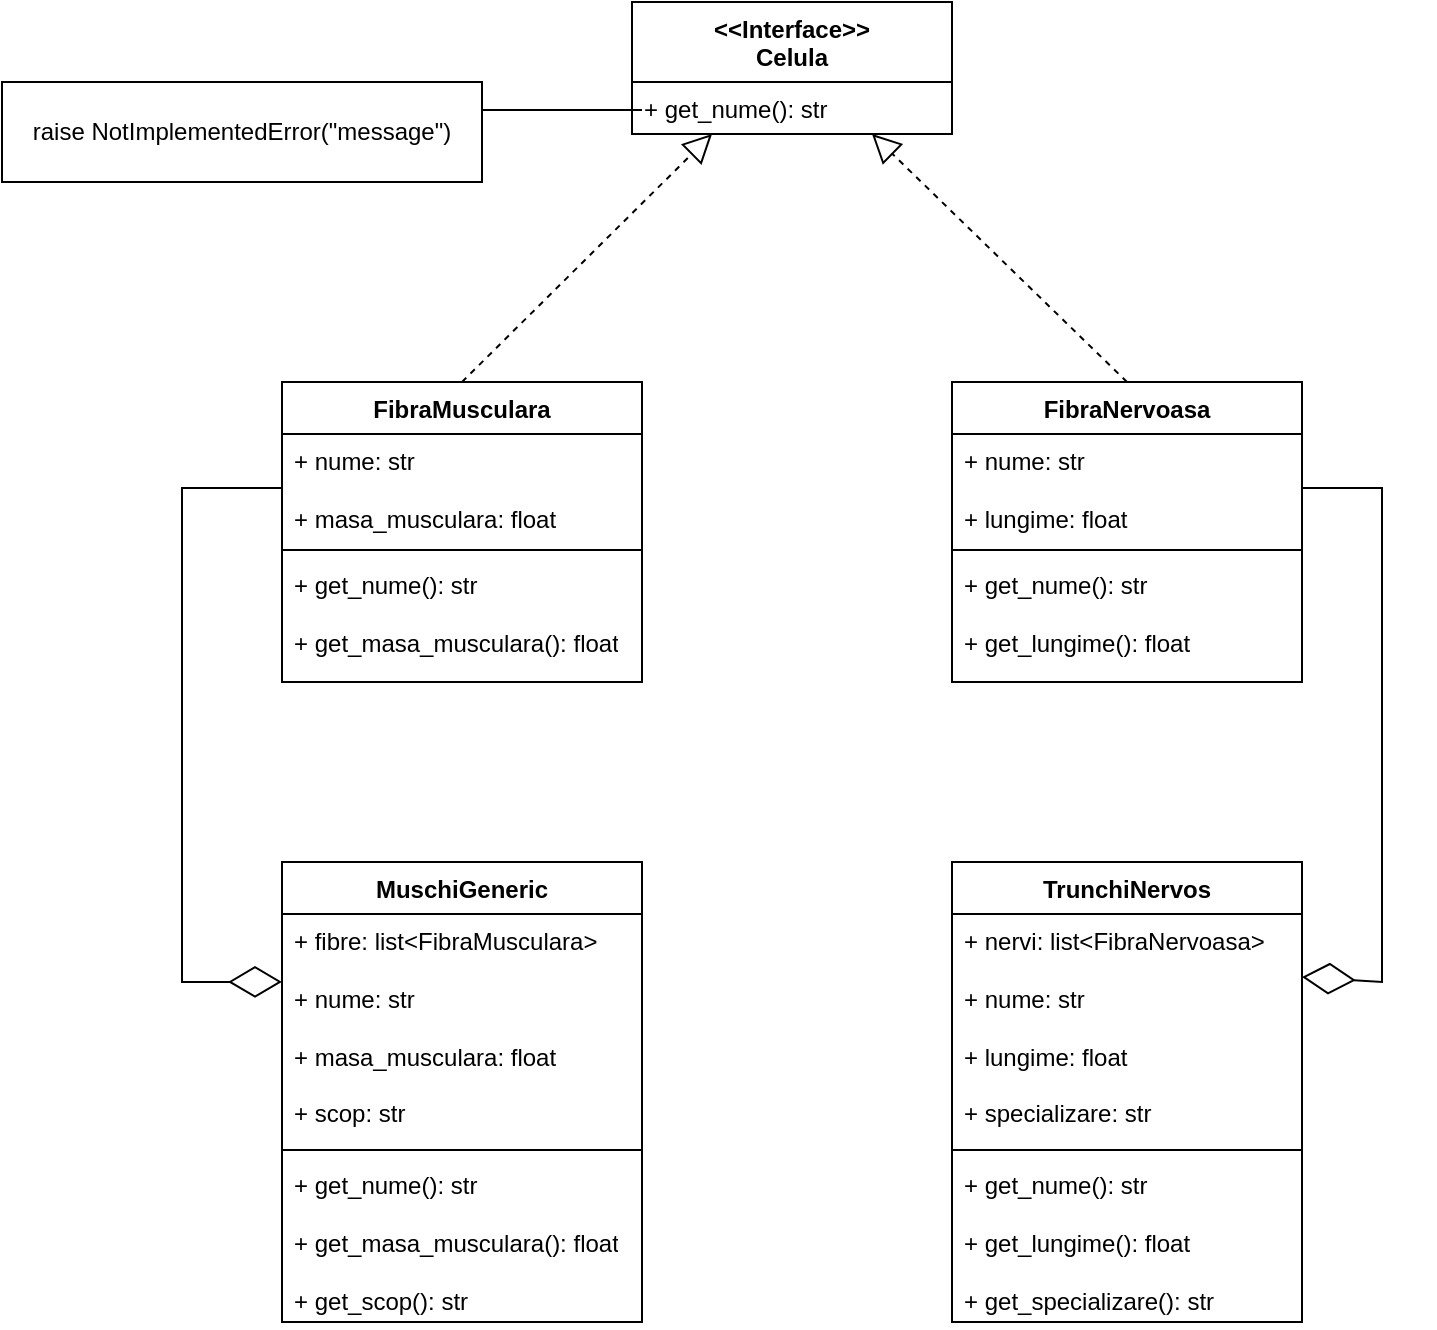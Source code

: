 <mxfile version="24.2.1" type="device">
  <diagram name="Page-1" id="c7t8CgwNdclkVHpCehdY">
    <mxGraphModel dx="853" dy="720" grid="1" gridSize="10" guides="1" tooltips="1" connect="1" arrows="1" fold="1" page="1" pageScale="1" pageWidth="850" pageHeight="1100" math="0" shadow="0">
      <root>
        <mxCell id="0" />
        <mxCell id="1" parent="0" />
        <mxCell id="j-F1Ymipl8nEn8MkU4An-6" value="&lt;div&gt;&amp;lt;&amp;lt;Interface&amp;gt;&amp;gt;&lt;/div&gt;&lt;div&gt;Celula&lt;br&gt;&lt;/div&gt;" style="swimlane;fontStyle=1;align=center;verticalAlign=top;childLayout=stackLayout;horizontal=1;startSize=40;horizontalStack=0;resizeParent=1;resizeParentMax=0;resizeLast=0;collapsible=1;marginBottom=0;whiteSpace=wrap;html=1;" vertex="1" parent="1">
          <mxGeometry x="345" y="150" width="160" height="66" as="geometry" />
        </mxCell>
        <mxCell id="j-F1Ymipl8nEn8MkU4An-9" value="+ get_nume(): str" style="text;strokeColor=none;fillColor=none;align=left;verticalAlign=top;spacingLeft=4;spacingRight=4;overflow=hidden;rotatable=0;points=[[0,0.5],[1,0.5]];portConstraint=eastwest;whiteSpace=wrap;html=1;" vertex="1" parent="j-F1Ymipl8nEn8MkU4An-6">
          <mxGeometry y="40" width="160" height="26" as="geometry" />
        </mxCell>
        <mxCell id="j-F1Ymipl8nEn8MkU4An-10" value="raise NotImplementedError(&quot;message&quot;)" style="html=1;whiteSpace=wrap;" vertex="1" parent="1">
          <mxGeometry x="30" y="190" width="240" height="50" as="geometry" />
        </mxCell>
        <mxCell id="j-F1Ymipl8nEn8MkU4An-11" value="" style="line;strokeWidth=1;fillColor=none;align=left;verticalAlign=middle;spacingTop=-1;spacingLeft=3;spacingRight=3;rotatable=0;labelPosition=right;points=[];portConstraint=eastwest;strokeColor=inherit;" vertex="1" parent="1">
          <mxGeometry x="270" y="200" width="80" height="8" as="geometry" />
        </mxCell>
        <mxCell id="j-F1Ymipl8nEn8MkU4An-13" value="FibraMusculara" style="swimlane;fontStyle=1;align=center;verticalAlign=top;childLayout=stackLayout;horizontal=1;startSize=26;horizontalStack=0;resizeParent=1;resizeParentMax=0;resizeLast=0;collapsible=1;marginBottom=0;whiteSpace=wrap;html=1;" vertex="1" parent="1">
          <mxGeometry x="170" y="340" width="180" height="150" as="geometry" />
        </mxCell>
        <mxCell id="j-F1Ymipl8nEn8MkU4An-14" value="&lt;div&gt;+ nume: str&lt;/div&gt;&lt;div&gt;&lt;br&gt;&lt;/div&gt;&lt;div&gt;+ masa_musculara: float&lt;br&gt;&lt;/div&gt;" style="text;strokeColor=none;fillColor=none;align=left;verticalAlign=top;spacingLeft=4;spacingRight=4;overflow=hidden;rotatable=0;points=[[0,0.5],[1,0.5]];portConstraint=eastwest;whiteSpace=wrap;html=1;" vertex="1" parent="j-F1Ymipl8nEn8MkU4An-13">
          <mxGeometry y="26" width="180" height="54" as="geometry" />
        </mxCell>
        <mxCell id="j-F1Ymipl8nEn8MkU4An-15" value="" style="line;strokeWidth=1;fillColor=none;align=left;verticalAlign=middle;spacingTop=-1;spacingLeft=3;spacingRight=3;rotatable=0;labelPosition=right;points=[];portConstraint=eastwest;strokeColor=inherit;" vertex="1" parent="j-F1Ymipl8nEn8MkU4An-13">
          <mxGeometry y="80" width="180" height="8" as="geometry" />
        </mxCell>
        <mxCell id="j-F1Ymipl8nEn8MkU4An-16" value="&lt;div&gt;+ get_nume(): str&lt;/div&gt;&lt;div&gt;&lt;br&gt;&lt;/div&gt;&lt;div&gt;+ get_masa_musculara(): float&lt;br&gt;&lt;/div&gt;" style="text;strokeColor=none;fillColor=none;align=left;verticalAlign=top;spacingLeft=4;spacingRight=4;overflow=hidden;rotatable=0;points=[[0,0.5],[1,0.5]];portConstraint=eastwest;whiteSpace=wrap;html=1;" vertex="1" parent="j-F1Ymipl8nEn8MkU4An-13">
          <mxGeometry y="88" width="180" height="62" as="geometry" />
        </mxCell>
        <mxCell id="j-F1Ymipl8nEn8MkU4An-17" value="FibraNervoasa" style="swimlane;fontStyle=1;align=center;verticalAlign=top;childLayout=stackLayout;horizontal=1;startSize=26;horizontalStack=0;resizeParent=1;resizeParentMax=0;resizeLast=0;collapsible=1;marginBottom=0;whiteSpace=wrap;html=1;" vertex="1" parent="1">
          <mxGeometry x="505" y="340" width="175" height="150" as="geometry" />
        </mxCell>
        <mxCell id="j-F1Ymipl8nEn8MkU4An-18" value="&lt;div&gt;+ nume: str&lt;/div&gt;&lt;div&gt;&lt;br&gt;&lt;/div&gt;&lt;div&gt;+ lungime: float&lt;br&gt;&lt;/div&gt;" style="text;strokeColor=none;fillColor=none;align=left;verticalAlign=top;spacingLeft=4;spacingRight=4;overflow=hidden;rotatable=0;points=[[0,0.5],[1,0.5]];portConstraint=eastwest;whiteSpace=wrap;html=1;" vertex="1" parent="j-F1Ymipl8nEn8MkU4An-17">
          <mxGeometry y="26" width="175" height="54" as="geometry" />
        </mxCell>
        <mxCell id="j-F1Ymipl8nEn8MkU4An-19" value="" style="line;strokeWidth=1;fillColor=none;align=left;verticalAlign=middle;spacingTop=-1;spacingLeft=3;spacingRight=3;rotatable=0;labelPosition=right;points=[];portConstraint=eastwest;strokeColor=inherit;" vertex="1" parent="j-F1Ymipl8nEn8MkU4An-17">
          <mxGeometry y="80" width="175" height="8" as="geometry" />
        </mxCell>
        <mxCell id="j-F1Ymipl8nEn8MkU4An-20" value="&lt;div&gt;+ get_nume(): str&lt;br&gt;&lt;/div&gt;&lt;div&gt;&lt;br&gt;&lt;/div&gt;&lt;div&gt;+ get_lungime(): float&lt;br&gt;&lt;/div&gt;" style="text;strokeColor=none;fillColor=none;align=left;verticalAlign=top;spacingLeft=4;spacingRight=4;overflow=hidden;rotatable=0;points=[[0,0.5],[1,0.5]];portConstraint=eastwest;whiteSpace=wrap;html=1;" vertex="1" parent="j-F1Ymipl8nEn8MkU4An-17">
          <mxGeometry y="88" width="175" height="62" as="geometry" />
        </mxCell>
        <mxCell id="j-F1Ymipl8nEn8MkU4An-21" value="MuschiGeneric" style="swimlane;fontStyle=1;align=center;verticalAlign=top;childLayout=stackLayout;horizontal=1;startSize=26;horizontalStack=0;resizeParent=1;resizeParentMax=0;resizeLast=0;collapsible=1;marginBottom=0;whiteSpace=wrap;html=1;" vertex="1" parent="1">
          <mxGeometry x="170" y="580" width="180" height="230" as="geometry" />
        </mxCell>
        <mxCell id="j-F1Ymipl8nEn8MkU4An-22" value="&lt;div&gt;+ fibre: list&amp;lt;FibraMusculara&amp;gt;&lt;/div&gt;&lt;div&gt;&lt;br&gt;&lt;/div&gt;&lt;div&gt;+ nume: str&lt;br&gt;&lt;/div&gt;&lt;div&gt;&lt;br&gt;&lt;/div&gt;&lt;div&gt;+ masa_musculara: float&lt;/div&gt;&lt;div&gt;&lt;br&gt;&lt;/div&gt;&lt;div&gt;+ scop: str&lt;br&gt;&lt;/div&gt;" style="text;strokeColor=none;fillColor=none;align=left;verticalAlign=top;spacingLeft=4;spacingRight=4;overflow=hidden;rotatable=0;points=[[0,0.5],[1,0.5]];portConstraint=eastwest;whiteSpace=wrap;html=1;" vertex="1" parent="j-F1Ymipl8nEn8MkU4An-21">
          <mxGeometry y="26" width="180" height="114" as="geometry" />
        </mxCell>
        <mxCell id="j-F1Ymipl8nEn8MkU4An-23" value="" style="line;strokeWidth=1;fillColor=none;align=left;verticalAlign=middle;spacingTop=-1;spacingLeft=3;spacingRight=3;rotatable=0;labelPosition=right;points=[];portConstraint=eastwest;strokeColor=inherit;" vertex="1" parent="j-F1Ymipl8nEn8MkU4An-21">
          <mxGeometry y="140" width="180" height="8" as="geometry" />
        </mxCell>
        <mxCell id="j-F1Ymipl8nEn8MkU4An-24" value="&lt;div&gt;+ get_nume(): str&lt;/div&gt;&lt;div&gt;&lt;br&gt;&lt;/div&gt;&lt;div&gt;+ get_masa_musculara(): float&lt;/div&gt;&lt;div&gt;&lt;br&gt;&lt;/div&gt;&lt;div&gt;+ get_scop(): str&lt;br&gt;&lt;/div&gt;" style="text;strokeColor=none;fillColor=none;align=left;verticalAlign=top;spacingLeft=4;spacingRight=4;overflow=hidden;rotatable=0;points=[[0,0.5],[1,0.5]];portConstraint=eastwest;whiteSpace=wrap;html=1;" vertex="1" parent="j-F1Ymipl8nEn8MkU4An-21">
          <mxGeometry y="148" width="180" height="82" as="geometry" />
        </mxCell>
        <mxCell id="j-F1Ymipl8nEn8MkU4An-25" value="TrunchiNervos" style="swimlane;fontStyle=1;align=center;verticalAlign=top;childLayout=stackLayout;horizontal=1;startSize=26;horizontalStack=0;resizeParent=1;resizeParentMax=0;resizeLast=0;collapsible=1;marginBottom=0;whiteSpace=wrap;html=1;" vertex="1" parent="1">
          <mxGeometry x="505" y="580" width="175" height="230" as="geometry" />
        </mxCell>
        <mxCell id="j-F1Ymipl8nEn8MkU4An-26" value="&lt;div&gt;+ nervi: list&amp;lt;FibraNervoasa&amp;gt;&lt;/div&gt;&lt;div&gt;&lt;br&gt;&lt;/div&gt;&lt;div&gt;+ nume: str&lt;/div&gt;&lt;div&gt;&lt;br&gt;&lt;/div&gt;&lt;div&gt;+ lungime: float&lt;/div&gt;&lt;div&gt;&lt;br&gt;&lt;/div&gt;&lt;div&gt;+ specializare: str&lt;br&gt;&lt;/div&gt;" style="text;strokeColor=none;fillColor=none;align=left;verticalAlign=top;spacingLeft=4;spacingRight=4;overflow=hidden;rotatable=0;points=[[0,0.5],[1,0.5]];portConstraint=eastwest;whiteSpace=wrap;html=1;" vertex="1" parent="j-F1Ymipl8nEn8MkU4An-25">
          <mxGeometry y="26" width="175" height="114" as="geometry" />
        </mxCell>
        <mxCell id="j-F1Ymipl8nEn8MkU4An-27" value="" style="line;strokeWidth=1;fillColor=none;align=left;verticalAlign=middle;spacingTop=-1;spacingLeft=3;spacingRight=3;rotatable=0;labelPosition=right;points=[];portConstraint=eastwest;strokeColor=inherit;" vertex="1" parent="j-F1Ymipl8nEn8MkU4An-25">
          <mxGeometry y="140" width="175" height="8" as="geometry" />
        </mxCell>
        <mxCell id="j-F1Ymipl8nEn8MkU4An-28" value="&lt;div&gt;+ get_nume(): str&lt;/div&gt;&lt;div&gt;&lt;br&gt;&lt;/div&gt;&lt;div&gt;+ get_lungime(): float&lt;/div&gt;&lt;div&gt;&lt;br&gt;&lt;/div&gt;&lt;div&gt;+ get_specializare(): str&lt;br&gt;&lt;/div&gt;" style="text;strokeColor=none;fillColor=none;align=left;verticalAlign=top;spacingLeft=4;spacingRight=4;overflow=hidden;rotatable=0;points=[[0,0.5],[1,0.5]];portConstraint=eastwest;whiteSpace=wrap;html=1;" vertex="1" parent="j-F1Ymipl8nEn8MkU4An-25">
          <mxGeometry y="148" width="175" height="82" as="geometry" />
        </mxCell>
        <mxCell id="j-F1Ymipl8nEn8MkU4An-29" value="" style="endArrow=block;dashed=1;endFill=0;endSize=12;html=1;rounded=0;exitX=0.5;exitY=0;exitDx=0;exitDy=0;entryX=0.25;entryY=1;entryDx=0;entryDy=0;" edge="1" parent="1" source="j-F1Ymipl8nEn8MkU4An-13" target="j-F1Ymipl8nEn8MkU4An-6">
          <mxGeometry width="160" relative="1" as="geometry">
            <mxPoint x="380" y="530" as="sourcePoint" />
            <mxPoint x="540" y="530" as="targetPoint" />
          </mxGeometry>
        </mxCell>
        <mxCell id="j-F1Ymipl8nEn8MkU4An-30" value="" style="endArrow=block;dashed=1;endFill=0;endSize=12;html=1;rounded=0;exitX=0.5;exitY=0;exitDx=0;exitDy=0;entryX=0.75;entryY=1;entryDx=0;entryDy=0;" edge="1" parent="1" source="j-F1Ymipl8nEn8MkU4An-17" target="j-F1Ymipl8nEn8MkU4An-6">
          <mxGeometry width="160" relative="1" as="geometry">
            <mxPoint x="380" y="530" as="sourcePoint" />
            <mxPoint x="540" y="530" as="targetPoint" />
          </mxGeometry>
        </mxCell>
        <mxCell id="j-F1Ymipl8nEn8MkU4An-31" value="" style="endArrow=diamondThin;endFill=0;endSize=24;html=1;rounded=0;exitX=0;exitY=0.5;exitDx=0;exitDy=0;entryX=0;entryY=0.298;entryDx=0;entryDy=0;entryPerimeter=0;" edge="1" parent="1" source="j-F1Ymipl8nEn8MkU4An-14" target="j-F1Ymipl8nEn8MkU4An-22">
          <mxGeometry width="160" relative="1" as="geometry">
            <mxPoint x="380" y="530" as="sourcePoint" />
            <mxPoint x="100" y="490" as="targetPoint" />
            <Array as="points">
              <mxPoint x="120" y="393" />
              <mxPoint x="120" y="640" />
            </Array>
          </mxGeometry>
        </mxCell>
        <mxCell id="j-F1Ymipl8nEn8MkU4An-32" value="" style="endArrow=diamondThin;endFill=0;endSize=24;html=1;rounded=0;exitX=1;exitY=0.5;exitDx=0;exitDy=0;entryX=1;entryY=0.25;entryDx=0;entryDy=0;" edge="1" parent="1" source="j-F1Ymipl8nEn8MkU4An-18" target="j-F1Ymipl8nEn8MkU4An-25">
          <mxGeometry width="160" relative="1" as="geometry">
            <mxPoint x="380" y="530" as="sourcePoint" />
            <mxPoint x="700" y="660" as="targetPoint" />
            <Array as="points">
              <mxPoint x="720" y="393" />
              <mxPoint x="720" y="640" />
            </Array>
          </mxGeometry>
        </mxCell>
      </root>
    </mxGraphModel>
  </diagram>
</mxfile>
